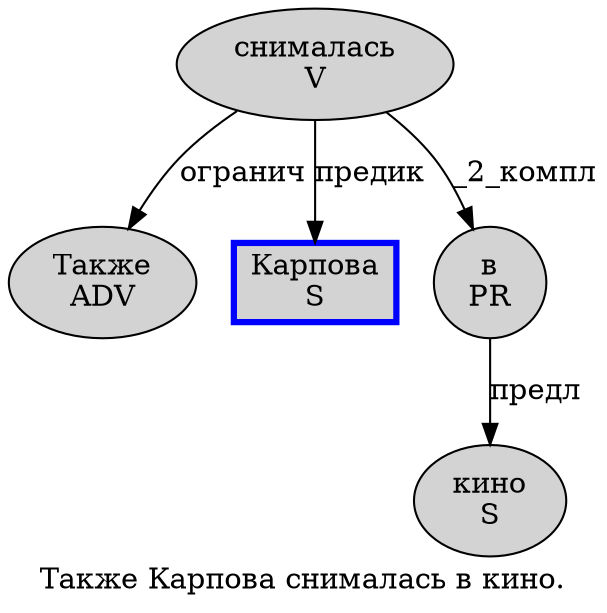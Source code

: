 digraph SENTENCE_72 {
	graph [label="Также Карпова снималась в кино."]
	node [style=filled]
		0 [label="Также
ADV" color="" fillcolor=lightgray penwidth=1 shape=ellipse]
		1 [label="Карпова
S" color=blue fillcolor=lightgray penwidth=3 shape=box]
		2 [label="снималась
V" color="" fillcolor=lightgray penwidth=1 shape=ellipse]
		3 [label="в
PR" color="" fillcolor=lightgray penwidth=1 shape=ellipse]
		4 [label="кино
S" color="" fillcolor=lightgray penwidth=1 shape=ellipse]
			2 -> 0 [label="огранич"]
			2 -> 1 [label="предик"]
			2 -> 3 [label="_2_компл"]
			3 -> 4 [label="предл"]
}